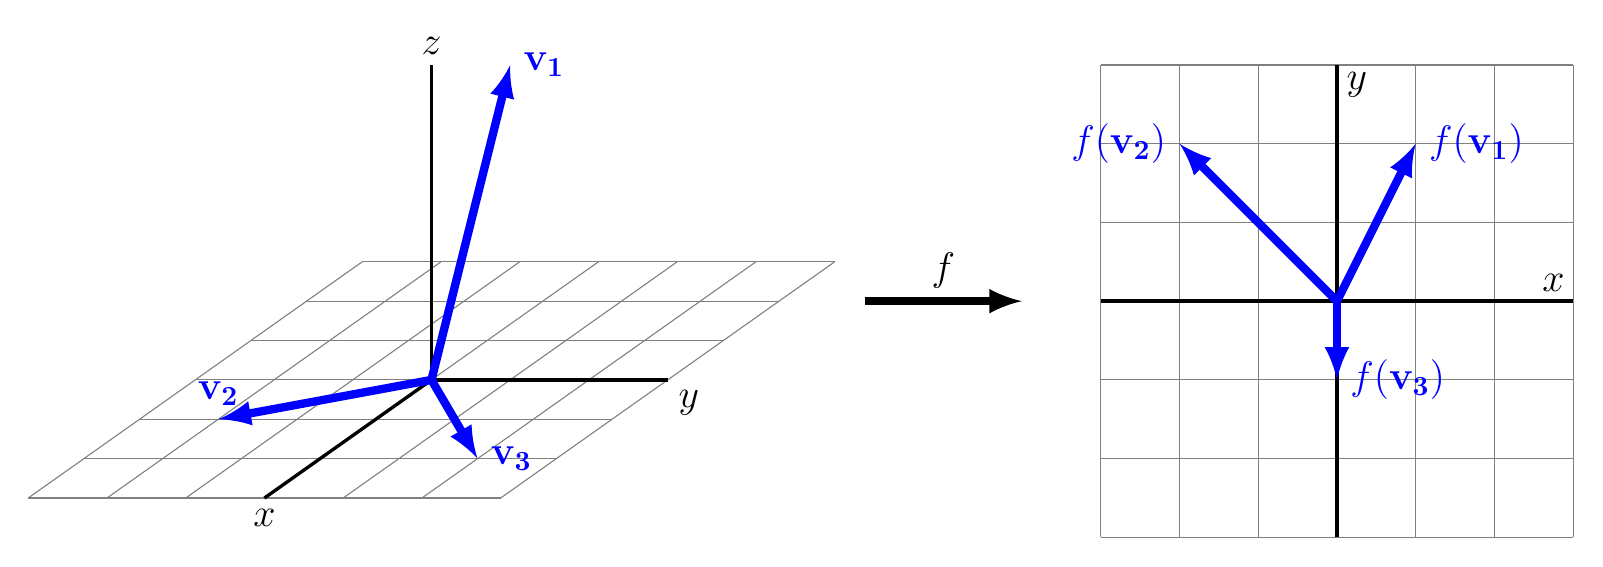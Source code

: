 \begin{tikzpicture}[x={(-0.707cm,-0.5cm)}, y={(1cm,0cm)}, z={(0cm,1cm)},scale=1]

\draw[-latex,line width=3pt] (0,5.5,0) -- node[above] {\Large$f$} (0,7.5,0);

% domain = R^3, left
\begin{scope}[shift={(0,0,-1)}]
%\fill[blue!10] (0,-5.1,-2.5) rectangle (0,5.1,4.5);
% planar grids
\def\imin{-3}\def\imax{3}
\def\jmin{-3}\def\jmax{3}
\def\nx{-1} \def\ny{3} \def\nz{3} % n = u cross v

\def\ux{1} \def\uy{0} \def\uz{0} % components of the vector u
\def\vx{0} \def\vy{1} \def\vz{0} % components of the vector v

\foreach \j in {\jmin,...,\jmax}{
	\draw[gray] (\ux*\imin + \vx*\j, \uy*\imin + \vy*\j, \uz*\imin + \vz*\j) -- (\ux*\imax + \vx*\j, \uy*\imax + \vy*\j, \uz*\imax + \vz*\j);
}
\foreach \i in {\imin,...,\imax}{
	\draw[gray] (\vx*\jmin + \ux*\i, \vy*\jmin + \uy*\i, \vz*\jmin + \uz*\i) -- (\vx*\jmax + \ux*\i, \vy*\jmax + \uy*\i, \vz*\jmax + \uz*\i);
}

% coordinate axes
\draw[very thick] (0,0,0) -- (3, 0,  0) node [below] {\Large $x$};
\draw[very thick] (0,0,0) -- (0, 3, 0) node [below right] {\Large $y$};
\draw[very thick] (0,0,0) -- (0, 0, 4) node [above] {\Large $z$};

\draw[-latex,blue, line width=3pt] (0,0,0) -- (0,1,4) node[right] {\Large $\mathbf{v_1}$};
\draw[-latex,blue, line width=3pt] (0,0,0) -- (1,-2,0) node[above] {\Large $\mathbf{v_2}$};
\draw[-latex,blue, line width=3pt] (0,0,0) -- (2,2,0) node[right] {\Large $\mathbf{v_3}$};
\end{scope}

% codomain = R^2, right
\begin{scope}[shift={(0,11.5,0)}]
% Plot points (x,y) in the form (0,x,y) below:
%\fill[blue!10] (0,-3.5,-3.5) rectangle (0,3.5,3.5);
\draw[gray] (0,-3,-3) grid (0,3,3);
\draw[color=black, very thick] (0,-3,0) -- (0,3,0);
\draw[color=black, very thick] (0,0,-3) -- (0,0,3);
\draw (0,2.75,0) node[above] {\Large$x$};
\draw (0,0,2.75) node[right] {\Large$y$};
\draw [-latex, blue, line width=3pt] (0,0,0) -- (0,1,2) node[right] {\Large $f(\mathbf{v_1})$};
\draw [-latex, blue, line width=3pt] (0,0,0) -- (0,-2,2) node[left] {\Large $f(\mathbf{v_2})$};
\draw [-latex, blue, line width=3pt] (0,0,0) -- (0,0,-1) node[right] {\Large $f(\mathbf{v_3})$};
\end{scope}


\end{tikzpicture}
